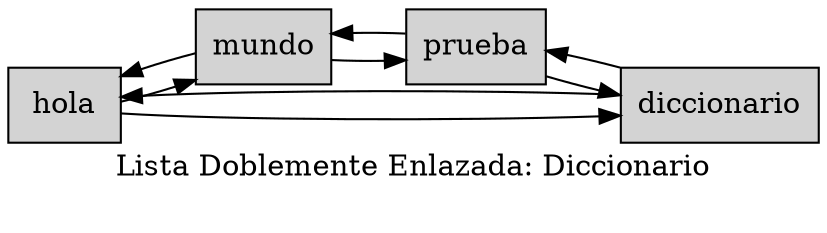 digraph Lista_Circular{
rankdir = LR;
hola[shape = record, label ="{hola}",style = filled];
hola->mundo;
mundo->hola;
mundo[shape = record, label ="{mundo}",style = filled];
mundo->prueba;
prueba->mundo;
prueba[shape = record, label ="{prueba}",style = filled];
prueba->diccionario;
diccionario->prueba;
diccionario[shape = record, label ="{diccionario}",style = filled];
diccionario->hola;
hola->diccionario;	label="Lista Doblemente Enlazada: Diccionario

";

}